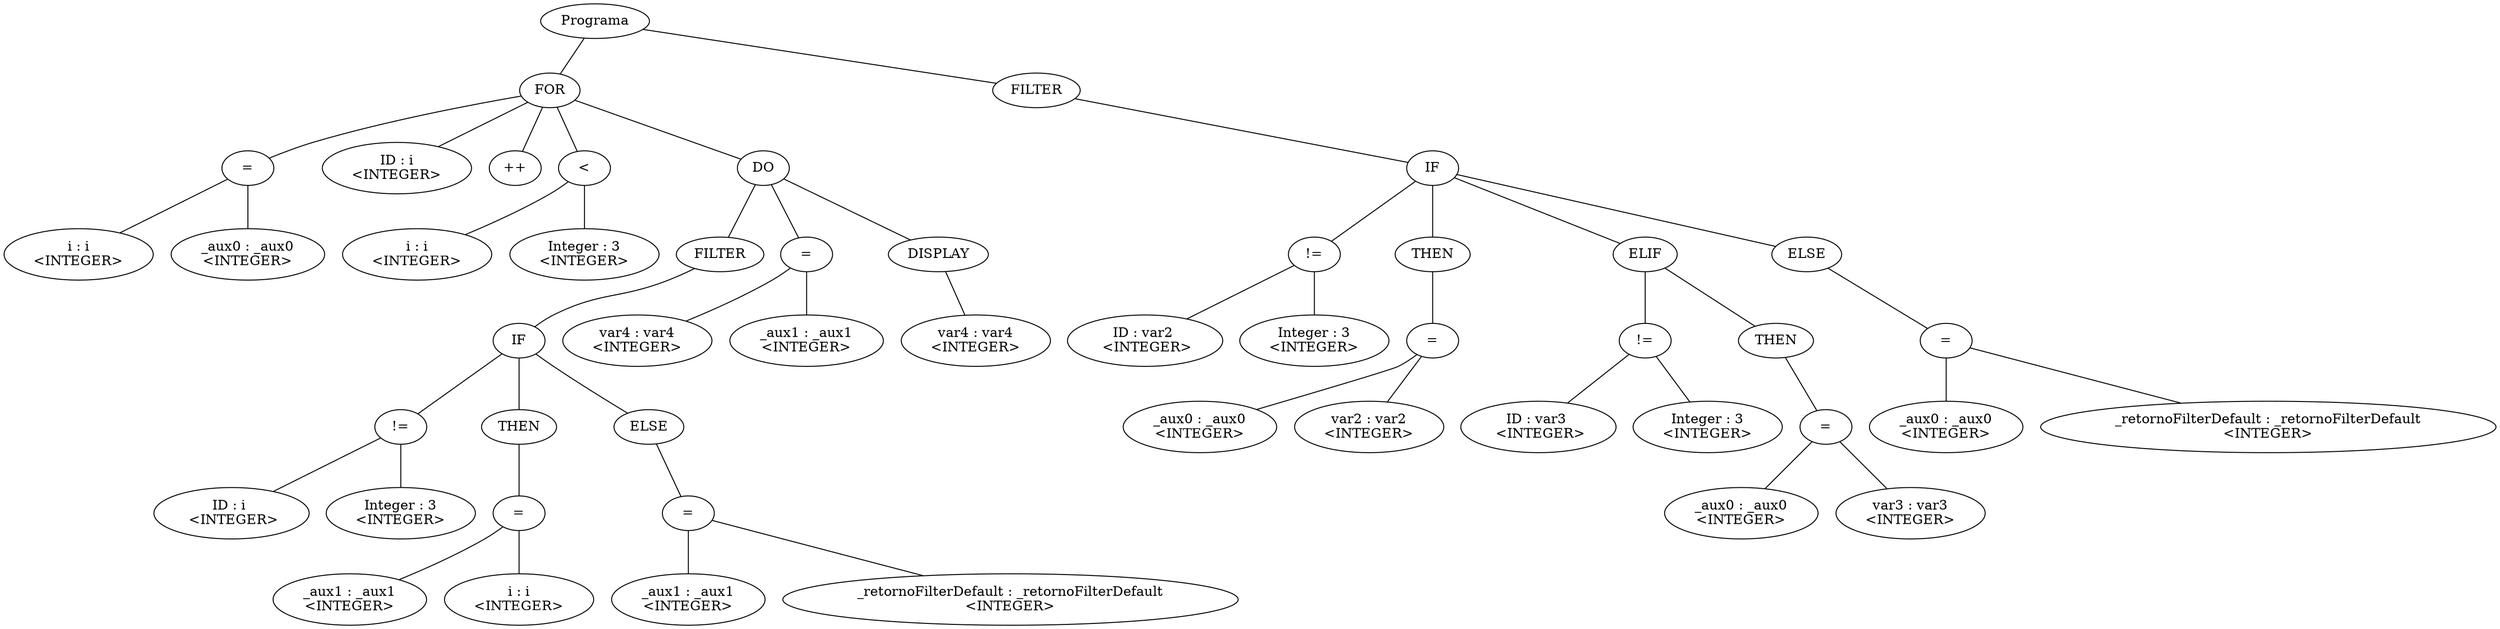 graph G {nodo_1580000674[label="Programa"]
nodo_1832519751[label="FOR"]
nodo_1580000674--nodo_1832519751
nodo_1469400821[label="FILTER"]
nodo_1580000674--nodo_1469400821
nodo_281303780[label="IF"]
nodo_1469400821--nodo_281303780
nodo_696036523[label="!="]
nodo_281303780--nodo_696036523
nodo_339341811[label="ID : var2 
 <INTEGER>"]
nodo_696036523--nodo_339341811
nodo_1768337263[label="Integer : 3\n<INTEGER>"]
nodo_696036523--nodo_1768337263
nodo_1531431901[label="="]
nodo_406382710--nodo_1531431901
nodo_387067370[label="_aux0 : _aux0\n<INTEGER>"]
nodo_1531431901--nodo_387067370
nodo_1291841682[label="var2 : var2\n<INTEGER>"]
nodo_1531431901--nodo_1291841682
nodo_281303780--nodo_406382710
nodo_406382710[label="THEN"]
nodo_280900533[label="ELIF"]
nodo_281303780--nodo_280900533
nodo_1975651164[label="!="]
nodo_280900533--nodo_1975651164
nodo_1933116787[label="ID : var3 
 <INTEGER>"]
nodo_1975651164--nodo_1933116787
nodo_1089536230[label="Integer : 3\n<INTEGER>"]
nodo_1975651164--nodo_1089536230
nodo_280900533--nodo_296785517
nodo_296785517[label="THEN"]
nodo_557035734[label="="]
nodo_296785517--nodo_557035734
nodo_1154406215[label="_aux0 : _aux0\n<INTEGER>"]
nodo_557035734--nodo_1154406215
nodo_2145861680[label="var3 : var3\n<INTEGER>"]
nodo_557035734--nodo_2145861680
nodo_281303780--nodo_53399953
nodo_53399953[label="ELSE"]
nodo_937007386[label="="]
nodo_53399953--nodo_937007386
nodo_189803063[label="_aux0 : _aux0\n<INTEGER>"]
nodo_937007386--nodo_189803063
nodo_966177013[label="_retornoFilterDefault : _retornoFilterDefault\n<INTEGER>"]
nodo_937007386--nodo_966177013
nodo_2092269879[label="="]
nodo_1832519751--nodo_2092269879
nodo_123721458[label="i : i\n<INTEGER>"]
nodo_2092269879--nodo_123721458
nodo_232019388[label="_aux0 : _aux0\n<INTEGER>"]
nodo_2092269879--nodo_232019388
nodo_1832519751--nodo_1369823452
nodo_1369823452[label="ID : i\n<INTEGER>"]
nodo_1832519751--nodo_29973995
nodo_29973995[label="++"]
nodo_674524252[label="<"]
nodo_1832519751--nodo_674524252
nodo_132298067[label="i : i\n<INTEGER>"]
nodo_674524252--nodo_132298067
nodo_1284478529[label="Integer : 3\n<INTEGER>"]
nodo_674524252--nodo_1284478529
nodo_1832519751--nodo_688974974
nodo_688974974[label="DO"]
nodo_856933428[label="FILTER"]
nodo_688974974--nodo_856933428
nodo_944638086[label="IF"]
nodo_856933428--nodo_944638086
nodo_705985265[label="!="]
nodo_944638086--nodo_705985265
nodo_437898348[label="ID : i 
 <INTEGER>"]
nodo_705985265--nodo_437898348
nodo_923175295[label="Integer : 3\n<INTEGER>"]
nodo_705985265--nodo_923175295
nodo_2143595809[label="="]
nodo_811806317--nodo_2143595809
nodo_1980666842[label="_aux1 : _aux1\n<INTEGER>"]
nodo_2143595809--nodo_1980666842
nodo_572541915[label="i : i\n<INTEGER>"]
nodo_2143595809--nodo_572541915
nodo_944638086--nodo_811806317
nodo_811806317[label="THEN"]
nodo_944638086--nodo_490631993
nodo_490631993[label="ELSE"]
nodo_569275281[label="="]
nodo_490631993--nodo_569275281
nodo_2065264424[label="_aux1 : _aux1\n<INTEGER>"]
nodo_569275281--nodo_2065264424
nodo_2039194578[label="_retornoFilterDefault : _retornoFilterDefault\n<INTEGER>"]
nodo_569275281--nodo_2039194578
nodo_1507152299[label="="]
nodo_688974974--nodo_1507152299
nodo_192267259[label="var4 : var4\n<INTEGER>"]
nodo_1507152299--nodo_192267259
nodo_992316818[label="_aux1 : _aux1\n<INTEGER>"]
nodo_1507152299--nodo_992316818
nodo_521415703[label="DISPLAY"]
nodo_688974974--nodo_521415703
nodo_1816096343[label="var4 : var4\n<INTEGER>"]
nodo_521415703--nodo_1816096343
}

